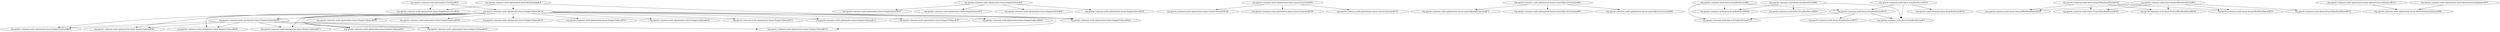 digraph "ddg/ddg"
{
	"org.apache.commons.math.optimization.linear.Relationship#28" -> "org.apache.commons.math.optimization.linear.SimplexSolverTest#341";
	"org.apache.commons.math.optimization.GoalType#30" -> "org.apache.commons.math.optimization.linear.SimplexSolverTest#341";
	"org.apache.commons.math.optimization.linear.SimplexSolver#59" -> "org.apache.commons.math.optimization.linear.SimplexSolver#187";
	"org.apache.commons.math.optimization.linear.LinearConstraint#99" -> "org.apache.commons.math.optimization.linear.LinearConstraint#184";
	"org.apache.commons.math.optimization.linear.LinearConstraint#99" -> "org.apache.commons.math.optimization.linear.LinearConstraint#168";
	"org.apache.commons.math.optimization.linear.LinearConstraint#99" -> "org.apache.commons.math.optimization.linear.LinearConstraint#176";
	"org.apache.commons.math.optimization.linear.LinearObjectiveFunction#65" -> "org.apache.commons.math.optimization.linear.LinearObjectiveFunction#75";
	"org.apache.commons.math.linear.ArrayRealVector#83" -> "org.apache.commons.math.linear.ArrayRealVector#628";
	"org.apache.commons.math.optimization.linear.Relationship#28" -> "org.apache.commons.math.optimization.linear.SimplexTableau#134";
	"org.apache.commons.math.optimization.linear.SimplexTableau#134" -> "org.apache.commons.math.optimization.linear.SimplexTableau#283";
	"org.apache.commons.math.optimization.GoalType#30" -> "org.apache.commons.math.optimization.linear.SimplexTableau#134";
	"org.apache.commons.math.optimization.linear.SimplexTableau#134" -> "org.apache.commons.math.optimization.linear.SimplexTableau#181";
	"org.apache.commons.math.optimization.linear.SimplexTableau#134" -> "org.apache.commons.math.optimization.linear.SimplexTableau#274";
	"org.apache.commons.math.linear.Array2DRowRealMatrix#55" -> "org.apache.commons.math.linear.Array2DRowRealMatrix#322";
	"org.apache.commons.math.linear.Array2DRowRealMatrix#55" -> "org.apache.commons.math.linear.Array2DRowRealMatrix#328";
	"org.apache.commons.math.linear.Array2DRowRealMatrix#55" -> "org.apache.commons.math.linear.Array2DRowRealMatrix#301";
	"org.apache.commons.math.linear.ArrayRealVector#83" -> "org.apache.commons.math.linear.ArrayRealVector#197";
	"org.apache.commons.math.linear.ArrayRealVector#197" -> "org.apache.commons.math.linear.ArrayRealVector#373";
	"org.apache.commons.math.linear.ArrayRealVector#197" -> "org.apache.commons.math.linear.ArrayRealVector#732";
	"org.apache.commons.math.linear.Array2DRowRealMatrix#55" -> "org.apache.commons.math.linear.Array2DRowRealMatrix#254";
	"org.apache.commons.math.optimization.linear.LinearObjectiveFunction#65" -> "org.apache.commons.math.optimization.linear.LinearObjectiveFunction#83";
	"org.apache.commons.math.linear.ArrayRealVector#83" -> "org.apache.commons.math.linear.ArrayRealVector#732";
	"org.apache.commons.math.optimization.linear.Relationship#28" -> "org.apache.commons.math.optimization.linear.SimplexTableau#181";
	"org.apache.commons.math.optimization.linear.SimplexTableau#134" -> "org.apache.commons.math.optimization.linear.SimplexTableau#498";
	"org.apache.commons.math.optimization.linear.SimplexTableau#134" -> "org.apache.commons.math.optimization.linear.SimplexTableau#506";
	"org.apache.commons.math.linear.Array2DRowRealMatrix#55" -> "org.apache.commons.math.linear.Array2DRowRealMatrix#294";
	"org.apache.commons.math.linear.ArrayRealVector#101" -> "org.apache.commons.math.linear.ArrayRealVector#37";
	"org.apache.commons.math.linear.ArrayRealVector#101" -> "org.apache.commons.math.linear.ArrayRealVector#762";
	"org.apache.commons.math.linear.ArrayRealVector#62" -> "org.apache.commons.math.linear.ArrayRealVector#37";
	"org.apache.commons.math.linear.ArrayRealVector#62" -> "org.apache.commons.math.linear.ArrayRealVector#628";
	"org.apache.commons.math.linear.ArrayRealVector#62" -> "org.apache.commons.math.linear.ArrayRealVector#622";
	"org.apache.commons.math.optimization.linear.SimplexTableau#134" -> "org.apache.commons.math.optimization.linear.SimplexTableau#154";
	"org.apache.commons.math.optimization.linear.SimplexTableau#134" -> "org.apache.commons.math.optimization.linear.SimplexTableau#537";
	"org.apache.commons.math.optimization.linear.SimplexTableau#134" -> "org.apache.commons.math.optimization.linear.SimplexTableau#545";
	"org.apache.commons.math.optimization.linear.SimplexTableau#134" -> "org.apache.commons.math.optimization.linear.SimplexTableau#553";
	"org.apache.commons.math.optimization.linear.SimplexTableau#134" -> "org.apache.commons.math.optimization.linear.SimplexTableau#463";
	"org.apache.commons.math.optimization.linear.SimplexTableau#134" -> "org.apache.commons.math.optimization.linear.SimplexTableau#382";
	"org.apache.commons.math.optimization.linear.AbstractLinearOptimizer#110" -> "org.apache.commons.math.optimization.linear.AbstractLinearOptimizer#98";
	"org.apache.commons.math.optimization.linear.AbstractLinearOptimizer#79" -> "org.apache.commons.math.optimization.linear.AbstractLinearOptimizer#98";
	"org.apache.commons.math.optimization.linear.SimplexTableau#134" -> "org.apache.commons.math.optimization.linear.SimplexTableau#480";
	"org.apache.commons.math.optimization.linear.SimplexSolver#59" -> "org.apache.commons.math.optimization.linear.SimplexSolver#70";
	"org.apache.commons.math.optimization.linear.SimplexTableau#134" -> "org.apache.commons.math.optimization.linear.SimplexTableau#471";
	"org.apache.commons.math.optimization.linear.SimplexSolver#59" -> "org.apache.commons.math.optimization.linear.SimplexSolver#90";
	"org.apache.commons.math.optimization.linear.SimplexTableau#134" -> "org.apache.commons.math.optimization.linear.SimplexTableau#437";
	"org.apache.commons.math.optimization.linear.SimplexTableau#134" -> "org.apache.commons.math.optimization.linear.SimplexTableau#454";
	"org.apache.commons.math.linear.ArrayRealVector#101" -> "org.apache.commons.math.linear.ArrayRealVector#197";
	"org.apache.commons.math.linear.ArrayRealVector#197" -> "org.apache.commons.math.linear.ArrayRealVector#37";
	"org.apache.commons.math.optimization.linear.SimplexSolver#59" -> "org.apache.commons.math.optimization.linear.SimplexSolver#169";
	"org.apache.commons.math.optimization.linear.SimplexTableau#134" -> "org.apache.commons.math.optimization.linear.SimplexTableau#328";
	"org.apache.commons.math.optimization.linear.SimplexTableau#134" -> "org.apache.commons.math.optimization.linear.SimplexTableau#311";
	"org.apache.commons.math.optimization.linear.SimplexTableau#328" -> "org.apache.commons.math.optimization.linear.SimplexTableau#274";
	"org.apache.commons.math.optimization.linear.SimplexTableau#328" -> "org.apache.commons.math.optimization.linear.SimplexTableau#463";
	"org.apache.commons.math.linear.Array2DRowRealMatrix#261" -> "org.apache.commons.math.linear.Array2DRowRealMatrix#328";
	"org.apache.commons.math.optimization.linear.SimplexTableau#328" -> "org.apache.commons.math.optimization.linear.SimplexTableau#382";
	"org.apache.commons.math.linear.Array2DRowRealMatrix#261" -> "org.apache.commons.math.linear.Array2DRowRealMatrix#322";
	"org.apache.commons.math.linear.Array2DRowRealMatrix#261" -> "org.apache.commons.math.linear.Array2DRowRealMatrix#294";
	"org.apache.commons.math.optimization.linear.SimplexTableau#328" -> "org.apache.commons.math.optimization.linear.SimplexTableau#480";
	"org.apache.commons.math.optimization.linear.SimplexTableau#328" -> "org.apache.commons.math.optimization.linear.SimplexTableau#471";
	"org.apache.commons.math.optimization.linear.SimplexTableau#328" -> "org.apache.commons.math.optimization.linear.SimplexTableau#437";
	"org.apache.commons.math.linear.Array2DRowRealMatrix#261" -> "org.apache.commons.math.linear.Array2DRowRealMatrix#301";
	"org.apache.commons.math.optimization.linear.SimplexTableau#328" -> "org.apache.commons.math.optimization.linear.SimplexTableau#454";
	"org.apache.commons.math.optimization.linear.SimplexTableau#134" -> "org.apache.commons.math.optimization.linear.SimplexTableau#397";
	"org.apache.commons.math.optimization.linear.LinearObjectiveFunction#65" -> "org.apache.commons.math.optimization.linear.LinearObjectiveFunction#92";
}
